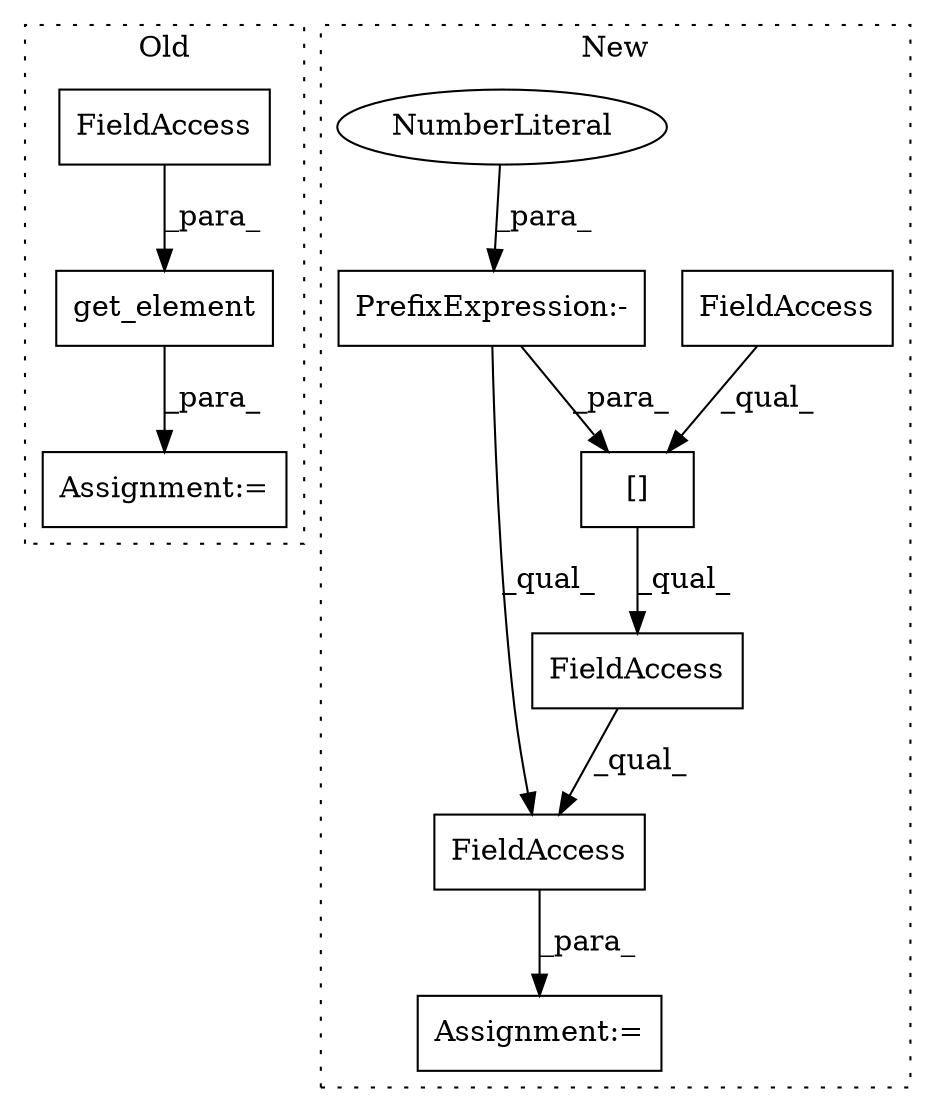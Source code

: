 digraph G {
subgraph cluster0 {
1 [label="get_element" a="32" s="7285,7305" l="12,1" shape="box"];
6 [label="Assignment:=" a="7" s="7284" l="1" shape="box"];
10 [label="FieldAccess" a="22" s="7297" l="8" shape="box"];
label = "Old";
style="dotted";
}
subgraph cluster1 {
2 [label="[]" a="2" s="7258,7271" l="11,1" shape="box"];
3 [label="FieldAccess" a="22" s="7258" l="20" shape="box"];
4 [label="FieldAccess" a="22" s="7258" l="32" shape="box"];
5 [label="FieldAccess" a="22" s="7258" l="10" shape="box"];
7 [label="PrefixExpression:-" a="38" s="7269" l="1" shape="box"];
8 [label="NumberLiteral" a="34" s="7270" l="1" shape="ellipse"];
9 [label="Assignment:=" a="7" s="7257" l="1" shape="box"];
label = "New";
style="dotted";
}
1 -> 6 [label="_para_"];
2 -> 3 [label="_qual_"];
3 -> 4 [label="_qual_"];
4 -> 9 [label="_para_"];
5 -> 2 [label="_qual_"];
7 -> 4 [label="_qual_"];
7 -> 2 [label="_para_"];
8 -> 7 [label="_para_"];
10 -> 1 [label="_para_"];
}